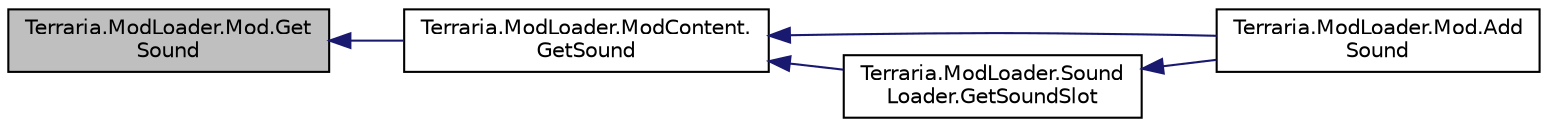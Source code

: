 digraph "Terraria.ModLoader.Mod.GetSound"
{
  edge [fontname="Helvetica",fontsize="10",labelfontname="Helvetica",labelfontsize="10"];
  node [fontname="Helvetica",fontsize="10",shape=record];
  rankdir="LR";
  Node316 [label="Terraria.ModLoader.Mod.Get\lSound",height=0.2,width=0.4,color="black", fillcolor="grey75", style="filled", fontcolor="black"];
  Node316 -> Node317 [dir="back",color="midnightblue",fontsize="10",style="solid",fontname="Helvetica"];
  Node317 [label="Terraria.ModLoader.ModContent.\lGetSound",height=0.2,width=0.4,color="black", fillcolor="white", style="filled",URL="$class_terraria_1_1_mod_loader_1_1_mod_content.html#a75adeae33e772eb4903c72c19493d67c",tooltip="Gets the sound with the specified name. The name is in the same format as for texture names..."];
  Node317 -> Node318 [dir="back",color="midnightblue",fontsize="10",style="solid",fontname="Helvetica"];
  Node318 [label="Terraria.ModLoader.Mod.Add\lSound",height=0.2,width=0.4,color="black", fillcolor="white", style="filled",URL="$class_terraria_1_1_mod_loader_1_1_mod.html#a69d7e56dcfcd228f47704d9a2fb5c9a1",tooltip="Adds the given sound file to the game as the given type of sound and with the given custom sound play..."];
  Node317 -> Node319 [dir="back",color="midnightblue",fontsize="10",style="solid",fontname="Helvetica"];
  Node319 [label="Terraria.ModLoader.Sound\lLoader.GetSoundSlot",height=0.2,width=0.4,color="black", fillcolor="white", style="filled",URL="$class_terraria_1_1_mod_loader_1_1_sound_loader.html#ad1a432c30af8ee06ec095bd5fbd6a6eb",tooltip="Returns the style (last parameter passed to Main.PlaySound) of the sound corresponding to the given S..."];
  Node319 -> Node318 [dir="back",color="midnightblue",fontsize="10",style="solid",fontname="Helvetica"];
}
